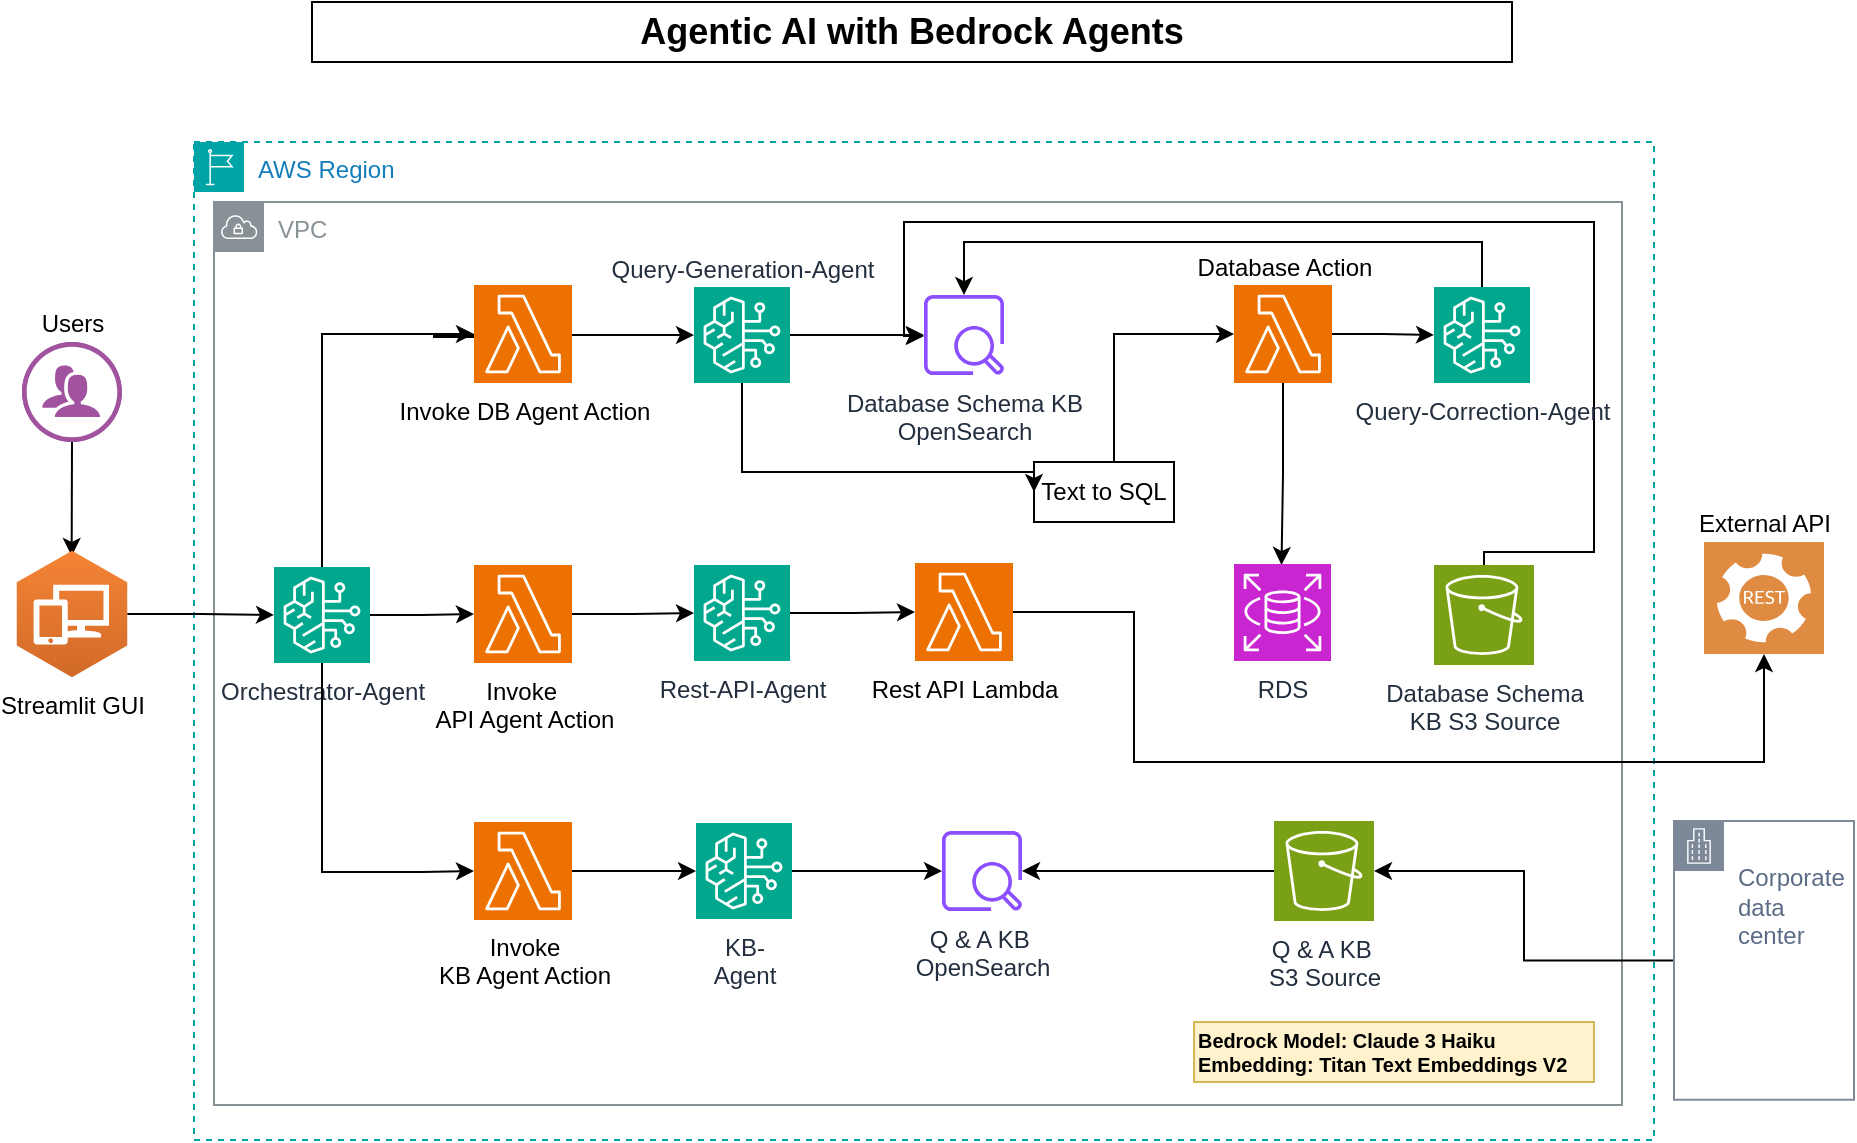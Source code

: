 <mxfile>
    <diagram name="Page-1" id="BEV_N_K4sCaPAyVdjuHi">
        <mxGraphModel dx="1538" dy="564" grid="1" gridSize="10" guides="1" tooltips="1" connect="1" arrows="1" fold="1" page="1" pageScale="1" pageWidth="850" pageHeight="1100" background="none" math="0" shadow="0">
            <root>
                <mxCell id="0"/>
                <mxCell id="1" parent="0"/>
                <mxCell id="mIhtb_WAByD7dWI37VxC-13" value="AWS Region" style="points=[[0,0],[0.25,0],[0.5,0],[0.75,0],[1,0],[1,0.25],[1,0.5],[1,0.75],[1,1],[0.75,1],[0.5,1],[0.25,1],[0,1],[0,0.75],[0,0.5],[0,0.25]];outlineConnect=0;gradientColor=none;html=1;whiteSpace=wrap;fontSize=12;fontStyle=0;container=0;pointerEvents=0;collapsible=0;recursiveResize=0;shape=mxgraph.aws4.group;grIcon=mxgraph.aws4.group_region;strokeColor=#00A4A6;fillColor=none;verticalAlign=top;align=left;spacingLeft=30;fontColor=#147EBA;dashed=1;" parent="1" vertex="1">
                    <mxGeometry y="100" width="730" height="499" as="geometry"/>
                </mxCell>
                <mxCell id="mIhtb_WAByD7dWI37VxC-51" value="&lt;b&gt;&lt;font style=&quot;font-size: 18px;&quot;&gt;Agentic AI with Bedrock Agents&lt;/font&gt;&lt;/b&gt;" style="rounded=0;whiteSpace=wrap;html=1;" parent="1" vertex="1">
                    <mxGeometry x="59" y="30" width="600" height="30" as="geometry"/>
                </mxCell>
                <mxCell id="mIhtb_WAByD7dWI37VxC-10" value="Users" style="verticalLabelPosition=top;sketch=0;html=1;fillColor=#A153A0;strokeColor=#ffffff;verticalAlign=bottom;align=center;points=[[0,0.5,0],[0.125,0.25,0],[0.25,0,0],[0.5,0,0],[0.75,0,0],[0.875,0.25,0],[1,0.5,0],[0.875,0.75,0],[0.75,1,0],[0.5,1,0],[0.125,0.75,0]];pointerEvents=1;shape=mxgraph.cisco_safe.compositeIcon;bgIcon=ellipse;resIcon=mxgraph.cisco_safe.design.users;labelPosition=center;" parent="1" vertex="1">
                    <mxGeometry x="-86" y="200" width="50" height="50" as="geometry"/>
                </mxCell>
                <mxCell id="3" style="edgeStyle=none;html=1;exitX=0.5;exitY=1;exitDx=0;exitDy=0;exitPerimeter=0;" parent="1" source="mIhtb_WAByD7dWI37VxC-10" edge="1">
                    <mxGeometry relative="1" as="geometry">
                        <mxPoint x="-2" y="185" as="sourcePoint"/>
                        <mxPoint x="-61.177" y="307" as="targetPoint"/>
                    </mxGeometry>
                </mxCell>
                <mxCell id="mIhtb_WAByD7dWI37VxC-12" value="VPC" style="sketch=0;outlineConnect=0;gradientColor=none;html=1;whiteSpace=wrap;fontSize=12;fontStyle=0;shape=mxgraph.aws4.group;grIcon=mxgraph.aws4.group_vpc;strokeColor=#879196;fillColor=none;verticalAlign=top;align=left;spacingLeft=30;fontColor=#879196;dashed=0;" parent="1" vertex="1">
                    <mxGeometry x="10" y="130" width="704" height="451.5" as="geometry"/>
                </mxCell>
                <mxCell id="mIhtb_WAByD7dWI37VxC-45" value="Text to SQL" style="rounded=0;whiteSpace=wrap;html=1;" parent="1" vertex="1">
                    <mxGeometry x="420" y="260" width="70" height="30" as="geometry"/>
                </mxCell>
                <mxCell id="_DLhRzLqX7Xbt8yUZtbc-25" style="edgeStyle=orthogonalEdgeStyle;rounded=0;orthogonalLoop=1;jettySize=auto;html=1;exitX=1;exitY=0.5;exitDx=0;exitDy=0;exitPerimeter=0;" parent="1" source="4" target="_DLhRzLqX7Xbt8yUZtbc-13" edge="1">
                    <mxGeometry relative="1" as="geometry"/>
                </mxCell>
                <mxCell id="62X7Fw03NBtU8NxYTAc2-26" style="edgeStyle=orthogonalEdgeStyle;rounded=0;orthogonalLoop=1;jettySize=auto;html=1;entryX=0;entryY=0.5;entryDx=0;entryDy=0;exitX=0.5;exitY=1;exitDx=0;exitDy=0;exitPerimeter=0;" parent="1" source="4" target="mIhtb_WAByD7dWI37VxC-45" edge="1">
                    <mxGeometry relative="1" as="geometry">
                        <Array as="points">
                            <mxPoint x="274" y="265"/>
                        </Array>
                    </mxGeometry>
                </mxCell>
                <mxCell id="4" value="Query-Generation-Agent" style="sketch=0;points=[[0,0,0],[0.25,0,0],[0.5,0,0],[0.75,0,0],[1,0,0],[0,1,0],[0.25,1,0],[0.5,1,0],[0.75,1,0],[1,1,0],[0,0.25,0],[0,0.5,0],[0,0.75,0],[1,0.25,0],[1,0.5,0],[1,0.75,0]];outlineConnect=0;fontColor=#232F3E;fillColor=#01A88D;strokeColor=#ffffff;dashed=0;verticalLabelPosition=top;verticalAlign=bottom;align=center;html=1;fontSize=12;fontStyle=0;aspect=fixed;shape=mxgraph.aws4.resourceIcon;resIcon=mxgraph.aws4.bedrock;labelPosition=center;" parent="1" vertex="1">
                    <mxGeometry x="250" y="172.5" width="48" height="48" as="geometry"/>
                </mxCell>
                <mxCell id="_DLhRzLqX7Xbt8yUZtbc-29" style="edgeStyle=orthogonalEdgeStyle;rounded=0;orthogonalLoop=1;jettySize=auto;html=1;exitX=0.5;exitY=0;exitDx=0;exitDy=0;exitPerimeter=0;" parent="1" source="_DLhRzLqX7Xbt8yUZtbc-12" target="_DLhRzLqX7Xbt8yUZtbc-13" edge="1">
                    <mxGeometry relative="1" as="geometry">
                        <mxPoint x="646" y="120.5" as="sourcePoint"/>
                        <mxPoint x="366" y="130.5" as="targetPoint"/>
                        <Array as="points">
                            <mxPoint x="645" y="305"/>
                            <mxPoint x="700" y="305"/>
                            <mxPoint x="700" y="140"/>
                            <mxPoint x="355" y="140"/>
                            <mxPoint x="355" y="197"/>
                        </Array>
                    </mxGeometry>
                </mxCell>
                <mxCell id="_DLhRzLqX7Xbt8yUZtbc-13" value="Database Schema KB&lt;div&gt;OpenSearch&lt;/div&gt;" style="sketch=0;outlineConnect=0;fontColor=#232F3E;gradientColor=none;fillColor=#8C4FFF;strokeColor=none;dashed=0;verticalLabelPosition=bottom;verticalAlign=top;align=center;html=1;fontSize=12;fontStyle=0;aspect=fixed;pointerEvents=1;shape=mxgraph.aws4.opensearch_service_data_node;" parent="1" vertex="1">
                    <mxGeometry x="365" y="176.5" width="40" height="40" as="geometry"/>
                </mxCell>
                <mxCell id="_DLhRzLqX7Xbt8yUZtbc-30" style="edgeStyle=orthogonalEdgeStyle;rounded=0;orthogonalLoop=1;jettySize=auto;html=1;exitX=1;exitY=0.5;exitDx=0;exitDy=0;exitPerimeter=0;" parent="1" source="_DLhRzLqX7Xbt8yUZtbc-18" target="_DLhRzLqX7Xbt8yUZtbc-28" edge="1">
                    <mxGeometry relative="1" as="geometry"/>
                </mxCell>
                <mxCell id="_DLhRzLqX7Xbt8yUZtbc-18" value="&lt;span style=&quot;color: rgb(0, 0, 0);&quot;&gt;Database Action&lt;/span&gt;" style="sketch=0;points=[[0,0,0],[0.25,0,0],[0.5,0,0],[0.75,0,0],[1,0,0],[0,1,0],[0.25,1,0],[0.5,1,0],[0.75,1,0],[1,1,0],[0,0.25,0],[0,0.5,0],[0,0.75,0],[1,0.25,0],[1,0.5,0],[1,0.75,0]];outlineConnect=0;fontColor=#232F3E;fillColor=#ED7100;strokeColor=#ffffff;dashed=0;verticalLabelPosition=top;verticalAlign=bottom;align=center;html=1;fontSize=12;fontStyle=0;aspect=fixed;shape=mxgraph.aws4.resourceIcon;resIcon=mxgraph.aws4.lambda;labelPosition=center;" parent="1" vertex="1">
                    <mxGeometry x="520" y="171.5" width="49" height="49" as="geometry"/>
                </mxCell>
                <mxCell id="_DLhRzLqX7Xbt8yUZtbc-28" value="Query-&lt;span style=&quot;background-color: initial;&quot;&gt;Correction-&lt;/span&gt;&lt;span style=&quot;background-color: initial;&quot;&gt;Agent&lt;/span&gt;" style="sketch=0;points=[[0,0,0],[0.25,0,0],[0.5,0,0],[0.75,0,0],[1,0,0],[0,1,0],[0.25,1,0],[0.5,1,0],[0.75,1,0],[1,1,0],[0,0.25,0],[0,0.5,0],[0,0.75,0],[1,0.25,0],[1,0.5,0],[1,0.75,0]];outlineConnect=0;fontColor=#232F3E;fillColor=#01A88D;strokeColor=#ffffff;dashed=0;verticalLabelPosition=bottom;verticalAlign=top;align=center;html=1;fontSize=12;fontStyle=0;aspect=fixed;shape=mxgraph.aws4.resourceIcon;resIcon=mxgraph.aws4.bedrock;" parent="1" vertex="1">
                    <mxGeometry x="620" y="172.5" width="48" height="48" as="geometry"/>
                </mxCell>
                <mxCell id="_DLhRzLqX7Xbt8yUZtbc-33" style="edgeStyle=orthogonalEdgeStyle;rounded=0;orthogonalLoop=1;jettySize=auto;html=1;" parent="1" source="_DLhRzLqX7Xbt8yUZtbc-28" target="_DLhRzLqX7Xbt8yUZtbc-13" edge="1">
                    <mxGeometry relative="1" as="geometry">
                        <Array as="points">
                            <mxPoint x="644" y="150"/>
                            <mxPoint x="385" y="150"/>
                        </Array>
                    </mxGeometry>
                </mxCell>
                <mxCell id="_DLhRzLqX7Xbt8yUZtbc-36" style="edgeStyle=orthogonalEdgeStyle;rounded=0;orthogonalLoop=1;jettySize=auto;html=1;exitX=0.5;exitY=1;exitDx=0;exitDy=0;exitPerimeter=0;entryX=0.5;entryY=0;entryDx=0;entryDy=0;entryPerimeter=0;" parent="1" source="_DLhRzLqX7Xbt8yUZtbc-18" edge="1">
                    <mxGeometry relative="1" as="geometry">
                        <mxPoint x="543.75" y="311.5" as="targetPoint"/>
                    </mxGeometry>
                </mxCell>
                <mxCell id="_DLhRzLqX7Xbt8yUZtbc-21" style="edgeStyle=orthogonalEdgeStyle;rounded=0;orthogonalLoop=1;jettySize=auto;html=1;" parent="1" source="mIhtb_WAByD7dWI37VxC-14" target="_DLhRzLqX7Xbt8yUZtbc-11" edge="1">
                    <mxGeometry relative="1" as="geometry"/>
                </mxCell>
                <mxCell id="mIhtb_WAByD7dWI37VxC-14" value="Q &amp;amp; A KB&amp;nbsp;&lt;div&gt;S3 Source&lt;/div&gt;" style="sketch=0;points=[[0,0,0],[0.25,0,0],[0.5,0,0],[0.75,0,0],[1,0,0],[0,1,0],[0.25,1,0],[0.5,1,0],[0.75,1,0],[1,1,0],[0,0.25,0],[0,0.5,0],[0,0.75,0],[1,0.25,0],[1,0.5,0],[1,0.75,0]];outlineConnect=0;fontColor=#232F3E;fillColor=#7AA116;strokeColor=#ffffff;dashed=0;verticalLabelPosition=bottom;verticalAlign=top;align=center;html=1;fontSize=12;fontStyle=0;aspect=fixed;shape=mxgraph.aws4.resourceIcon;resIcon=mxgraph.aws4.s3;" parent="1" vertex="1">
                    <mxGeometry x="540" y="439.5" width="50" height="50" as="geometry"/>
                </mxCell>
                <mxCell id="mIhtb_WAByD7dWI37VxC-17" value="RDS" style="sketch=0;points=[[0,0,0],[0.25,0,0],[0.5,0,0],[0.75,0,0],[1,0,0],[0,1,0],[0.25,1,0],[0.5,1,0],[0.75,1,0],[1,1,0],[0,0.25,0],[0,0.5,0],[0,0.75,0],[1,0.25,0],[1,0.5,0],[1,0.75,0]];outlineConnect=0;fontColor=#232F3E;fillColor=#C925D1;strokeColor=#ffffff;dashed=0;verticalLabelPosition=bottom;verticalAlign=top;align=center;html=1;fontSize=12;fontStyle=0;aspect=fixed;shape=mxgraph.aws4.resourceIcon;resIcon=mxgraph.aws4.rds;" parent="1" vertex="1">
                    <mxGeometry x="520" y="311" width="48.5" height="48.5" as="geometry"/>
                </mxCell>
                <mxCell id="mIhtb_WAByD7dWI37VxC-57" value="&lt;h5&gt;Bedrock Model: Claude 3 Haiku&lt;font size=&quot;1&quot;&gt;&lt;br&gt;&lt;/font&gt;&lt;span style=&quot;background-color: initial;&quot;&gt;&lt;font style=&quot;font-size: 10px;&quot;&gt;Embedding:&amp;nbsp;&lt;/font&gt;&lt;/span&gt;&lt;span style=&quot;background-color: initial; font-size: 10px;&quot;&gt;Titan Text Embeddings V2&lt;/span&gt;&lt;/h5&gt;" style="text;html=1;align=left;verticalAlign=middle;whiteSpace=wrap;rounded=0;strokeColor=#d6b656;fillColor=#fff2cc;" parent="1" vertex="1">
                    <mxGeometry x="500" y="540" width="200" height="30" as="geometry"/>
                </mxCell>
                <mxCell id="5" value="Rest-API-Agent" style="sketch=0;points=[[0,0,0],[0.25,0,0],[0.5,0,0],[0.75,0,0],[1,0,0],[0,1,0],[0.25,1,0],[0.5,1,0],[0.75,1,0],[1,1,0],[0,0.25,0],[0,0.5,0],[0,0.75,0],[1,0.25,0],[1,0.5,0],[1,0.75,0]];outlineConnect=0;fontColor=#232F3E;fillColor=#01A88D;strokeColor=#ffffff;dashed=0;verticalLabelPosition=bottom;verticalAlign=top;align=center;html=1;fontSize=12;fontStyle=0;aspect=fixed;shape=mxgraph.aws4.resourceIcon;resIcon=mxgraph.aws4.bedrock;" parent="1" vertex="1">
                    <mxGeometry x="250" y="311.5" width="48" height="48" as="geometry"/>
                </mxCell>
                <mxCell id="_DLhRzLqX7Xbt8yUZtbc-16" style="edgeStyle=orthogonalEdgeStyle;rounded=0;orthogonalLoop=1;jettySize=auto;html=1;exitX=1;exitY=0.5;exitDx=0;exitDy=0;exitPerimeter=0;" parent="1" source="6" target="_DLhRzLqX7Xbt8yUZtbc-11" edge="1">
                    <mxGeometry relative="1" as="geometry"/>
                </mxCell>
                <mxCell id="6" value="KB-&lt;div&gt;Agent&lt;/div&gt;" style="sketch=0;points=[[0,0,0],[0.25,0,0],[0.5,0,0],[0.75,0,0],[1,0,0],[0,1,0],[0.25,1,0],[0.5,1,0],[0.75,1,0],[1,1,0],[0,0.25,0],[0,0.5,0],[0,0.75,0],[1,0.25,0],[1,0.5,0],[1,0.75,0]];outlineConnect=0;fontColor=#232F3E;fillColor=#01A88D;strokeColor=#ffffff;dashed=0;verticalLabelPosition=bottom;verticalAlign=top;align=center;html=1;fontSize=12;fontStyle=0;aspect=fixed;shape=mxgraph.aws4.resourceIcon;resIcon=mxgraph.aws4.bedrock;" parent="1" vertex="1">
                    <mxGeometry x="251" y="440.5" width="48" height="48" as="geometry"/>
                </mxCell>
                <mxCell id="_DLhRzLqX7Xbt8yUZtbc-11" value="Q &amp;amp; A KB&amp;nbsp;&lt;div&gt;OpenSearch&lt;/div&gt;" style="sketch=0;outlineConnect=0;fontColor=#232F3E;gradientColor=none;fillColor=#8C4FFF;strokeColor=none;dashed=0;verticalLabelPosition=bottom;verticalAlign=top;align=center;html=1;fontSize=12;fontStyle=0;aspect=fixed;pointerEvents=1;shape=mxgraph.aws4.opensearch_service_data_node;" parent="1" vertex="1">
                    <mxGeometry x="374" y="444.5" width="40" height="40" as="geometry"/>
                </mxCell>
                <mxCell id="_DLhRzLqX7Xbt8yUZtbc-12" value="Database Schema&lt;div&gt;KB&amp;nbsp;&lt;span style=&quot;background-color: initial;&quot;&gt;S3 Source&lt;/span&gt;&lt;/div&gt;" style="sketch=0;points=[[0,0,0],[0.25,0,0],[0.5,0,0],[0.75,0,0],[1,0,0],[0,1,0],[0.25,1,0],[0.5,1,0],[0.75,1,0],[1,1,0],[0,0.25,0],[0,0.5,0],[0,0.75,0],[1,0.25,0],[1,0.5,0],[1,0.75,0]];outlineConnect=0;fontColor=#232F3E;fillColor=#7AA116;strokeColor=#ffffff;dashed=0;verticalLabelPosition=bottom;verticalAlign=top;align=center;html=1;fontSize=12;fontStyle=0;aspect=fixed;shape=mxgraph.aws4.resourceIcon;resIcon=mxgraph.aws4.s3;" parent="1" vertex="1">
                    <mxGeometry x="620" y="311.5" width="50" height="50" as="geometry"/>
                </mxCell>
                <mxCell id="PNLJHfurZxHp6mNEIcw_-7" style="edgeStyle=orthogonalEdgeStyle;rounded=0;orthogonalLoop=1;jettySize=auto;html=1;exitX=1;exitY=0.5;exitDx=0;exitDy=0;exitPerimeter=0;" parent="1" source="_DLhRzLqX7Xbt8yUZtbc-19" target="PNLJHfurZxHp6mNEIcw_-6" edge="1">
                    <mxGeometry relative="1" as="geometry">
                        <Array as="points">
                            <mxPoint x="470" y="335"/>
                            <mxPoint x="470" y="410"/>
                            <mxPoint x="785" y="410"/>
                        </Array>
                    </mxGeometry>
                </mxCell>
                <mxCell id="_DLhRzLqX7Xbt8yUZtbc-19" value="&lt;span style=&quot;color: rgb(0, 0, 0);&quot;&gt;Rest API Lambda&lt;/span&gt;" style="sketch=0;points=[[0,0,0],[0.25,0,0],[0.5,0,0],[0.75,0,0],[1,0,0],[0,1,0],[0.25,1,0],[0.5,1,0],[0.75,1,0],[1,1,0],[0,0.25,0],[0,0.5,0],[0,0.75,0],[1,0.25,0],[1,0.5,0],[1,0.75,0]];outlineConnect=0;fontColor=#232F3E;fillColor=#ED7100;strokeColor=#ffffff;dashed=0;verticalLabelPosition=bottom;verticalAlign=top;align=center;html=1;fontSize=12;fontStyle=0;aspect=fixed;shape=mxgraph.aws4.resourceIcon;resIcon=mxgraph.aws4.lambda;" parent="1" vertex="1">
                    <mxGeometry x="360.5" y="310.5" width="49" height="49" as="geometry"/>
                </mxCell>
                <mxCell id="_DLhRzLqX7Xbt8yUZtbc-34" style="edgeStyle=orthogonalEdgeStyle;rounded=0;orthogonalLoop=1;jettySize=auto;html=1;exitX=1;exitY=0.5;exitDx=0;exitDy=0;exitPerimeter=0;entryX=0;entryY=0.5;entryDx=0;entryDy=0;entryPerimeter=0;" parent="1" source="5" target="_DLhRzLqX7Xbt8yUZtbc-19" edge="1">
                    <mxGeometry relative="1" as="geometry"/>
                </mxCell>
                <mxCell id="_DLhRzLqX7Xbt8yUZtbc-22" style="edgeStyle=orthogonalEdgeStyle;rounded=0;orthogonalLoop=1;jettySize=auto;html=1;" parent="1" source="mIhtb_WAByD7dWI37VxC-39" target="mIhtb_WAByD7dWI37VxC-14" edge="1">
                    <mxGeometry relative="1" as="geometry"/>
                </mxCell>
                <mxCell id="mIhtb_WAByD7dWI37VxC-39" value="&lt;div&gt;&lt;br&gt;&lt;/div&gt;&lt;div&gt;&lt;span style=&quot;background-color: initial;&quot;&gt;Corporate data center&lt;/span&gt;&lt;br&gt;&lt;/div&gt;" style="points=[[0,0],[0.25,0],[0.5,0],[0.75,0],[1,0],[1,0.25],[1,0.5],[1,0.75],[1,1],[0.75,1],[0.5,1],[0.25,1],[0,1],[0,0.75],[0,0.5],[0,0.25]];outlineConnect=0;gradientColor=none;html=1;whiteSpace=wrap;fontSize=12;fontStyle=0;container=1;pointerEvents=0;collapsible=0;recursiveResize=0;shape=mxgraph.aws4.group;grIcon=mxgraph.aws4.group_corporate_data_center;strokeColor=#7D8998;fillColor=none;verticalAlign=top;align=left;spacingLeft=30;fontColor=#5A6C86;dashed=0;" parent="1" vertex="1">
                    <mxGeometry x="740" y="439.5" width="90" height="139.37" as="geometry"/>
                </mxCell>
                <mxCell id="62X7Fw03NBtU8NxYTAc2-6" value="Orchestrator-Agent" style="sketch=0;points=[[0,0,0],[0.25,0,0],[0.5,0,0],[0.75,0,0],[1,0,0],[0,1,0],[0.25,1,0],[0.5,1,0],[0.75,1,0],[1,1,0],[0,0.25,0],[0,0.5,0],[0,0.75,0],[1,0.25,0],[1,0.5,0],[1,0.75,0]];outlineConnect=0;fontColor=#232F3E;fillColor=#01A88D;strokeColor=#ffffff;dashed=0;verticalLabelPosition=bottom;verticalAlign=top;align=center;html=1;fontSize=12;fontStyle=0;aspect=fixed;shape=mxgraph.aws4.resourceIcon;resIcon=mxgraph.aws4.bedrock;" parent="1" vertex="1">
                    <mxGeometry x="40" y="312.5" width="48" height="48" as="geometry"/>
                </mxCell>
                <mxCell id="62X7Fw03NBtU8NxYTAc2-15" style="edgeStyle=orthogonalEdgeStyle;rounded=0;orthogonalLoop=1;jettySize=auto;html=1;exitX=1;exitY=0.5;exitDx=0;exitDy=0;exitPerimeter=0;" parent="1" source="62X7Fw03NBtU8NxYTAc2-29" target="62X7Fw03NBtU8NxYTAc2-6" edge="1">
                    <mxGeometry relative="1" as="geometry">
                        <mxPoint x="-32.46" y="336" as="sourcePoint"/>
                    </mxGeometry>
                </mxCell>
                <mxCell id="62X7Fw03NBtU8NxYTAc2-12" style="edgeStyle=orthogonalEdgeStyle;rounded=0;orthogonalLoop=1;jettySize=auto;html=1;entryX=0;entryY=0.5;entryDx=0;entryDy=0;entryPerimeter=0;" parent="1" source="62X7Fw03NBtU8NxYTAc2-16" target="4" edge="1">
                    <mxGeometry relative="1" as="geometry">
                        <Array as="points">
                            <mxPoint x="120" y="197.5"/>
                        </Array>
                    </mxGeometry>
                </mxCell>
                <mxCell id="62X7Fw03NBtU8NxYTAc2-14" style="edgeStyle=orthogonalEdgeStyle;rounded=0;orthogonalLoop=1;jettySize=auto;html=1;entryX=0;entryY=0.5;entryDx=0;entryDy=0;entryPerimeter=0;" parent="1" source="62X7Fw03NBtU8NxYTAc2-18" target="5" edge="1">
                    <mxGeometry relative="1" as="geometry"/>
                </mxCell>
                <mxCell id="62X7Fw03NBtU8NxYTAc2-16" value="&lt;span style=&quot;color: rgb(0, 0, 0);&quot;&gt;Invoke DB A&lt;/span&gt;&lt;span style=&quot;color: rgb(0, 0, 0); background-color: initial;&quot;&gt;gent Action&lt;/span&gt;" style="sketch=0;points=[[0,0,0],[0.25,0,0],[0.5,0,0],[0.75,0,0],[1,0,0],[0,1,0],[0.25,1,0],[0.5,1,0],[0.75,1,0],[1,1,0],[0,0.25,0],[0,0.5,0],[0,0.75,0],[1,0.25,0],[1,0.5,0],[1,0.75,0]];outlineConnect=0;fontColor=#232F3E;fillColor=#ED7100;strokeColor=#ffffff;dashed=0;verticalLabelPosition=bottom;verticalAlign=top;align=center;html=1;fontSize=12;fontStyle=0;aspect=fixed;shape=mxgraph.aws4.resourceIcon;resIcon=mxgraph.aws4.lambda;" parent="1" vertex="1">
                    <mxGeometry x="140" y="171.5" width="49" height="49" as="geometry"/>
                </mxCell>
                <mxCell id="62X7Fw03NBtU8NxYTAc2-20" value="&lt;span style=&quot;color: rgb(0, 0, 0);&quot;&gt;Invoke&lt;/span&gt;&lt;div&gt;&lt;span style=&quot;color: rgb(0, 0, 0);&quot;&gt;KB Agent Action&lt;/span&gt;&lt;/div&gt;" style="sketch=0;points=[[0,0,0],[0.25,0,0],[0.5,0,0],[0.75,0,0],[1,0,0],[0,1,0],[0.25,1,0],[0.5,1,0],[0.75,1,0],[1,1,0],[0,0.25,0],[0,0.5,0],[0,0.75,0],[1,0.25,0],[1,0.5,0],[1,0.75,0]];outlineConnect=0;fontColor=#232F3E;fillColor=#ED7100;strokeColor=#ffffff;dashed=0;verticalLabelPosition=bottom;verticalAlign=top;align=center;html=1;fontSize=12;fontStyle=0;aspect=fixed;shape=mxgraph.aws4.resourceIcon;resIcon=mxgraph.aws4.lambda;" parent="1" vertex="1">
                    <mxGeometry x="140" y="440" width="49" height="49" as="geometry"/>
                </mxCell>
                <mxCell id="62X7Fw03NBtU8NxYTAc2-22" style="edgeStyle=orthogonalEdgeStyle;rounded=0;orthogonalLoop=1;jettySize=auto;html=1;exitX=0.5;exitY=0;exitDx=0;exitDy=0;exitPerimeter=0;entryX=0;entryY=0.5;entryDx=0;entryDy=0;entryPerimeter=0;" parent="1" source="62X7Fw03NBtU8NxYTAc2-6" target="62X7Fw03NBtU8NxYTAc2-16" edge="1">
                    <mxGeometry relative="1" as="geometry"/>
                </mxCell>
                <mxCell id="62X7Fw03NBtU8NxYTAc2-23" value="" style="edgeStyle=orthogonalEdgeStyle;rounded=0;orthogonalLoop=1;jettySize=auto;html=1;entryX=0;entryY=0.5;entryDx=0;entryDy=0;entryPerimeter=0;" parent="1" source="62X7Fw03NBtU8NxYTAc2-6" target="62X7Fw03NBtU8NxYTAc2-18" edge="1">
                    <mxGeometry relative="1" as="geometry">
                        <mxPoint x="88" y="337" as="sourcePoint"/>
                        <mxPoint x="216" y="337" as="targetPoint"/>
                    </mxGeometry>
                </mxCell>
                <mxCell id="62X7Fw03NBtU8NxYTAc2-18" value="&lt;span style=&quot;color: rgb(0, 0, 0);&quot;&gt;Invoke&amp;nbsp;&lt;/span&gt;&lt;div&gt;&lt;span style=&quot;color: rgb(0, 0, 0);&quot;&gt;API Agent Action&lt;/span&gt;&lt;/div&gt;" style="sketch=0;points=[[0,0,0],[0.25,0,0],[0.5,0,0],[0.75,0,0],[1,0,0],[0,1,0],[0.25,1,0],[0.5,1,0],[0.75,1,0],[1,1,0],[0,0.25,0],[0,0.5,0],[0,0.75,0],[1,0.25,0],[1,0.5,0],[1,0.75,0]];outlineConnect=0;fontColor=#232F3E;fillColor=#ED7100;strokeColor=#ffffff;dashed=0;verticalLabelPosition=bottom;verticalAlign=top;align=center;html=1;fontSize=12;fontStyle=0;aspect=fixed;shape=mxgraph.aws4.resourceIcon;resIcon=mxgraph.aws4.lambda;" parent="1" vertex="1">
                    <mxGeometry x="140" y="311.5" width="49" height="49" as="geometry"/>
                </mxCell>
                <mxCell id="62X7Fw03NBtU8NxYTAc2-24" style="edgeStyle=orthogonalEdgeStyle;rounded=0;orthogonalLoop=1;jettySize=auto;html=1;entryX=0;entryY=0.5;entryDx=0;entryDy=0;entryPerimeter=0;" parent="1" source="62X7Fw03NBtU8NxYTAc2-6" target="62X7Fw03NBtU8NxYTAc2-20" edge="1">
                    <mxGeometry relative="1" as="geometry">
                        <Array as="points">
                            <mxPoint x="64" y="465"/>
                            <mxPoint x="114" y="465"/>
                        </Array>
                    </mxGeometry>
                </mxCell>
                <mxCell id="62X7Fw03NBtU8NxYTAc2-25" style="edgeStyle=orthogonalEdgeStyle;rounded=0;orthogonalLoop=1;jettySize=auto;html=1;entryX=0;entryY=0.5;entryDx=0;entryDy=0;entryPerimeter=0;" parent="1" source="62X7Fw03NBtU8NxYTAc2-20" target="6" edge="1">
                    <mxGeometry relative="1" as="geometry"/>
                </mxCell>
                <mxCell id="62X7Fw03NBtU8NxYTAc2-28" style="edgeStyle=orthogonalEdgeStyle;rounded=0;orthogonalLoop=1;jettySize=auto;html=1;entryX=0;entryY=0.5;entryDx=0;entryDy=0;entryPerimeter=0;" parent="1" source="mIhtb_WAByD7dWI37VxC-45" target="_DLhRzLqX7Xbt8yUZtbc-18" edge="1">
                    <mxGeometry relative="1" as="geometry">
                        <Array as="points">
                            <mxPoint x="460" y="196"/>
                        </Array>
                    </mxGeometry>
                </mxCell>
                <mxCell id="62X7Fw03NBtU8NxYTAc2-29" value="Streamlit GUI" style="outlineConnect=0;dashed=0;verticalLabelPosition=bottom;verticalAlign=top;align=center;html=1;shape=mxgraph.aws3.workspaces;fillColor=#D16A28;gradientColor=#F58435;gradientDirection=north;" parent="1" vertex="1">
                    <mxGeometry x="-88.61" y="304.38" width="55.22" height="63.25" as="geometry"/>
                </mxCell>
                <mxCell id="PNLJHfurZxHp6mNEIcw_-6" value="External API" style="sketch=0;pointerEvents=1;shadow=0;dashed=0;html=1;strokeColor=none;fillColor=#DF8C42;labelPosition=center;verticalLabelPosition=top;verticalAlign=bottom;align=center;outlineConnect=0;shape=mxgraph.veeam2.restful_api;" parent="1" vertex="1">
                    <mxGeometry x="755" y="300" width="60" height="56" as="geometry"/>
                </mxCell>
            </root>
        </mxGraphModel>
    </diagram>
</mxfile>